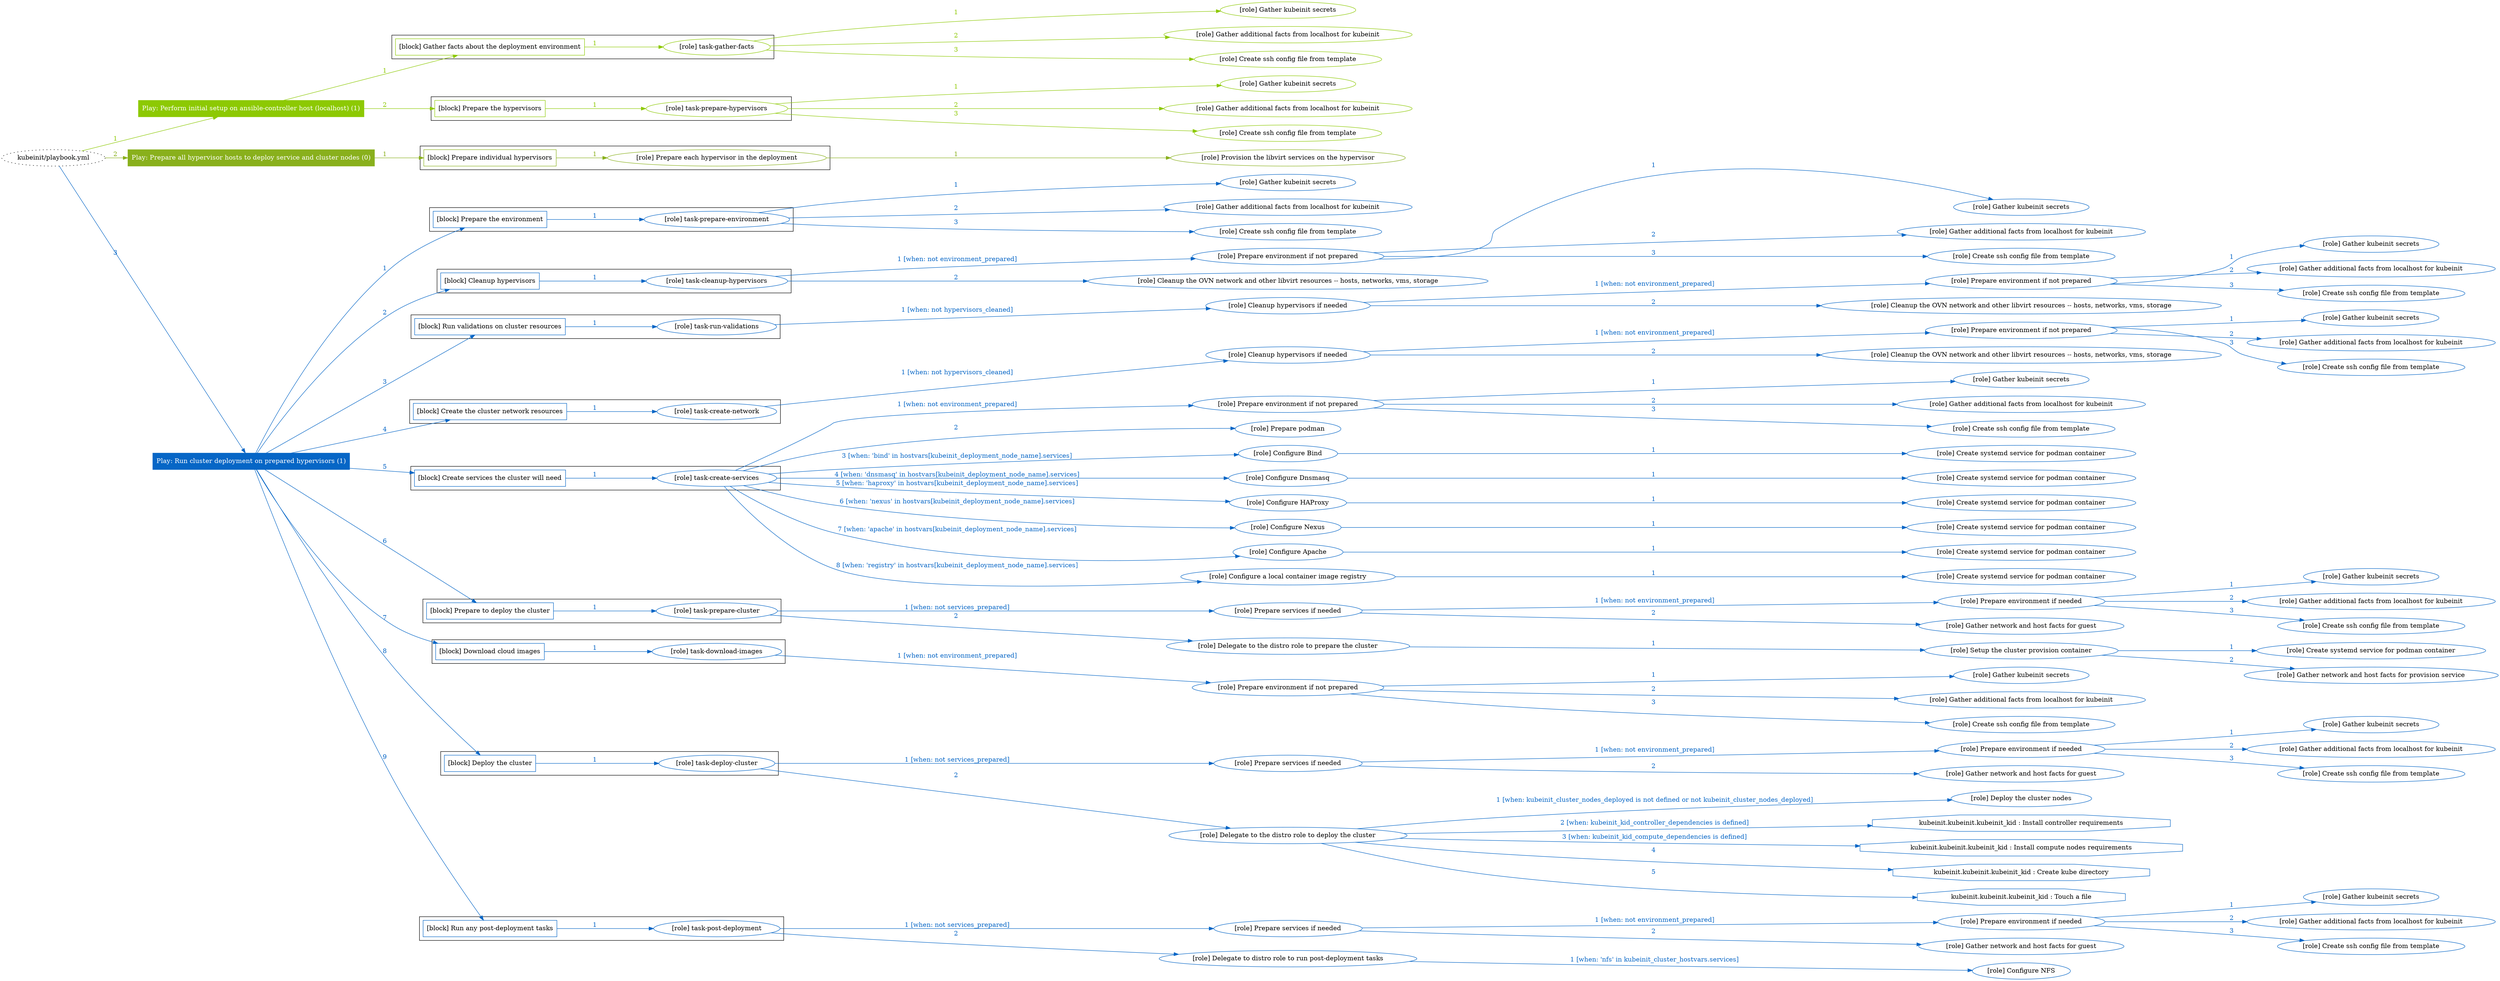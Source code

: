 digraph {
	graph [concentrate=true ordering=in rankdir=LR ratio=fill]
	edge [esep=5 sep=10]
	"kubeinit/playbook.yml" [id=root_node style=dotted]
	play_87744216 [label="Play: Perform initial setup on ansible-controller host (localhost) (1)" color="#8dc903" fontcolor="#ffffff" id=play_87744216 shape=box style=filled tooltip=localhost]
	"kubeinit/playbook.yml" -> play_87744216 [label="1 " color="#8dc903" fontcolor="#8dc903" id=edge_783f1b2d labeltooltip="1 " tooltip="1 "]
	subgraph "Gather kubeinit secrets" {
		role_5ed20a71 [label="[role] Gather kubeinit secrets" color="#8dc903" id=role_5ed20a71 tooltip="Gather kubeinit secrets"]
	}
	subgraph "Gather additional facts from localhost for kubeinit" {
		role_9ebfdf1c [label="[role] Gather additional facts from localhost for kubeinit" color="#8dc903" id=role_9ebfdf1c tooltip="Gather additional facts from localhost for kubeinit"]
	}
	subgraph "Create ssh config file from template" {
		role_c2c6ee69 [label="[role] Create ssh config file from template" color="#8dc903" id=role_c2c6ee69 tooltip="Create ssh config file from template"]
	}
	subgraph "task-gather-facts" {
		role_1424d19b [label="[role] task-gather-facts" color="#8dc903" id=role_1424d19b tooltip="task-gather-facts"]
		role_1424d19b -> role_5ed20a71 [label="1 " color="#8dc903" fontcolor="#8dc903" id=edge_bc8acbd7 labeltooltip="1 " tooltip="1 "]
		role_1424d19b -> role_9ebfdf1c [label="2 " color="#8dc903" fontcolor="#8dc903" id=edge_74421455 labeltooltip="2 " tooltip="2 "]
		role_1424d19b -> role_c2c6ee69 [label="3 " color="#8dc903" fontcolor="#8dc903" id=edge_9373c51a labeltooltip="3 " tooltip="3 "]
	}
	subgraph "Gather kubeinit secrets" {
		role_4db7e3df [label="[role] Gather kubeinit secrets" color="#8dc903" id=role_4db7e3df tooltip="Gather kubeinit secrets"]
	}
	subgraph "Gather additional facts from localhost for kubeinit" {
		role_b3f93b1d [label="[role] Gather additional facts from localhost for kubeinit" color="#8dc903" id=role_b3f93b1d tooltip="Gather additional facts from localhost for kubeinit"]
	}
	subgraph "Create ssh config file from template" {
		role_1d384cd2 [label="[role] Create ssh config file from template" color="#8dc903" id=role_1d384cd2 tooltip="Create ssh config file from template"]
	}
	subgraph "task-prepare-hypervisors" {
		role_fb4c38fb [label="[role] task-prepare-hypervisors" color="#8dc903" id=role_fb4c38fb tooltip="task-prepare-hypervisors"]
		role_fb4c38fb -> role_4db7e3df [label="1 " color="#8dc903" fontcolor="#8dc903" id=edge_da35d943 labeltooltip="1 " tooltip="1 "]
		role_fb4c38fb -> role_b3f93b1d [label="2 " color="#8dc903" fontcolor="#8dc903" id=edge_a77acbf8 labeltooltip="2 " tooltip="2 "]
		role_fb4c38fb -> role_1d384cd2 [label="3 " color="#8dc903" fontcolor="#8dc903" id=edge_43079ea0 labeltooltip="3 " tooltip="3 "]
	}
	subgraph "Play: Perform initial setup on ansible-controller host (localhost) (1)" {
		play_87744216 -> block_e7c56faa [label=1 color="#8dc903" fontcolor="#8dc903" id=edge_cc77d3c8 labeltooltip=1 tooltip=1]
		subgraph cluster_block_e7c56faa {
			block_e7c56faa [label="[block] Gather facts about the deployment environment" color="#8dc903" id=block_e7c56faa labeltooltip="Gather facts about the deployment environment" shape=box tooltip="Gather facts about the deployment environment"]
			block_e7c56faa -> role_1424d19b [label="1 " color="#8dc903" fontcolor="#8dc903" id=edge_bb77714d labeltooltip="1 " tooltip="1 "]
		}
		play_87744216 -> block_729bcf3f [label=2 color="#8dc903" fontcolor="#8dc903" id=edge_60694739 labeltooltip=2 tooltip=2]
		subgraph cluster_block_729bcf3f {
			block_729bcf3f [label="[block] Prepare the hypervisors" color="#8dc903" id=block_729bcf3f labeltooltip="Prepare the hypervisors" shape=box tooltip="Prepare the hypervisors"]
			block_729bcf3f -> role_fb4c38fb [label="1 " color="#8dc903" fontcolor="#8dc903" id=edge_d5e1c1d8 labeltooltip="1 " tooltip="1 "]
		}
	}
	play_64f4c56c [label="Play: Prepare all hypervisor hosts to deploy service and cluster nodes (0)" color="#89b01c" fontcolor="#ffffff" id=play_64f4c56c shape=box style=filled tooltip="Play: Prepare all hypervisor hosts to deploy service and cluster nodes (0)"]
	"kubeinit/playbook.yml" -> play_64f4c56c [label="2 " color="#89b01c" fontcolor="#89b01c" id=edge_37f96cc8 labeltooltip="2 " tooltip="2 "]
	subgraph "Provision the libvirt services on the hypervisor" {
		role_1d6f66a7 [label="[role] Provision the libvirt services on the hypervisor" color="#89b01c" id=role_1d6f66a7 tooltip="Provision the libvirt services on the hypervisor"]
	}
	subgraph "Prepare each hypervisor in the deployment" {
		role_347694f8 [label="[role] Prepare each hypervisor in the deployment" color="#89b01c" id=role_347694f8 tooltip="Prepare each hypervisor in the deployment"]
		role_347694f8 -> role_1d6f66a7 [label="1 " color="#89b01c" fontcolor="#89b01c" id=edge_466acc58 labeltooltip="1 " tooltip="1 "]
	}
	subgraph "Play: Prepare all hypervisor hosts to deploy service and cluster nodes (0)" {
		play_64f4c56c -> block_58c1aabf [label=1 color="#89b01c" fontcolor="#89b01c" id=edge_3d7fc870 labeltooltip=1 tooltip=1]
		subgraph cluster_block_58c1aabf {
			block_58c1aabf [label="[block] Prepare individual hypervisors" color="#89b01c" id=block_58c1aabf labeltooltip="Prepare individual hypervisors" shape=box tooltip="Prepare individual hypervisors"]
			block_58c1aabf -> role_347694f8 [label="1 " color="#89b01c" fontcolor="#89b01c" id=edge_9c6b50f3 labeltooltip="1 " tooltip="1 "]
		}
	}
	play_7e19c010 [label="Play: Run cluster deployment on prepared hypervisors (1)" color="#0666c6" fontcolor="#ffffff" id=play_7e19c010 shape=box style=filled tooltip=localhost]
	"kubeinit/playbook.yml" -> play_7e19c010 [label="3 " color="#0666c6" fontcolor="#0666c6" id=edge_bbd33968 labeltooltip="3 " tooltip="3 "]
	subgraph "Gather kubeinit secrets" {
		role_a8434f59 [label="[role] Gather kubeinit secrets" color="#0666c6" id=role_a8434f59 tooltip="Gather kubeinit secrets"]
	}
	subgraph "Gather additional facts from localhost for kubeinit" {
		role_b8ee7775 [label="[role] Gather additional facts from localhost for kubeinit" color="#0666c6" id=role_b8ee7775 tooltip="Gather additional facts from localhost for kubeinit"]
	}
	subgraph "Create ssh config file from template" {
		role_abe2c591 [label="[role] Create ssh config file from template" color="#0666c6" id=role_abe2c591 tooltip="Create ssh config file from template"]
	}
	subgraph "task-prepare-environment" {
		role_f1f3df4e [label="[role] task-prepare-environment" color="#0666c6" id=role_f1f3df4e tooltip="task-prepare-environment"]
		role_f1f3df4e -> role_a8434f59 [label="1 " color="#0666c6" fontcolor="#0666c6" id=edge_3a1c425b labeltooltip="1 " tooltip="1 "]
		role_f1f3df4e -> role_b8ee7775 [label="2 " color="#0666c6" fontcolor="#0666c6" id=edge_14216865 labeltooltip="2 " tooltip="2 "]
		role_f1f3df4e -> role_abe2c591 [label="3 " color="#0666c6" fontcolor="#0666c6" id=edge_6aa9bec4 labeltooltip="3 " tooltip="3 "]
	}
	subgraph "Gather kubeinit secrets" {
		role_7a92b614 [label="[role] Gather kubeinit secrets" color="#0666c6" id=role_7a92b614 tooltip="Gather kubeinit secrets"]
	}
	subgraph "Gather additional facts from localhost for kubeinit" {
		role_e27b1b84 [label="[role] Gather additional facts from localhost for kubeinit" color="#0666c6" id=role_e27b1b84 tooltip="Gather additional facts from localhost for kubeinit"]
	}
	subgraph "Create ssh config file from template" {
		role_3d5f3045 [label="[role] Create ssh config file from template" color="#0666c6" id=role_3d5f3045 tooltip="Create ssh config file from template"]
	}
	subgraph "Prepare environment if not prepared" {
		role_19b4db65 [label="[role] Prepare environment if not prepared" color="#0666c6" id=role_19b4db65 tooltip="Prepare environment if not prepared"]
		role_19b4db65 -> role_7a92b614 [label="1 " color="#0666c6" fontcolor="#0666c6" id=edge_63fef7df labeltooltip="1 " tooltip="1 "]
		role_19b4db65 -> role_e27b1b84 [label="2 " color="#0666c6" fontcolor="#0666c6" id=edge_d727a921 labeltooltip="2 " tooltip="2 "]
		role_19b4db65 -> role_3d5f3045 [label="3 " color="#0666c6" fontcolor="#0666c6" id=edge_bac75147 labeltooltip="3 " tooltip="3 "]
	}
	subgraph "Cleanup the OVN network and other libvirt resources -- hosts, networks, vms, storage" {
		role_fa8bf63c [label="[role] Cleanup the OVN network and other libvirt resources -- hosts, networks, vms, storage" color="#0666c6" id=role_fa8bf63c tooltip="Cleanup the OVN network and other libvirt resources -- hosts, networks, vms, storage"]
	}
	subgraph "task-cleanup-hypervisors" {
		role_d929c1a6 [label="[role] task-cleanup-hypervisors" color="#0666c6" id=role_d929c1a6 tooltip="task-cleanup-hypervisors"]
		role_d929c1a6 -> role_19b4db65 [label="1 [when: not environment_prepared]" color="#0666c6" fontcolor="#0666c6" id=edge_bd84b206 labeltooltip="1 [when: not environment_prepared]" tooltip="1 [when: not environment_prepared]"]
		role_d929c1a6 -> role_fa8bf63c [label="2 " color="#0666c6" fontcolor="#0666c6" id=edge_a25a2cb8 labeltooltip="2 " tooltip="2 "]
	}
	subgraph "Gather kubeinit secrets" {
		role_2538c2b7 [label="[role] Gather kubeinit secrets" color="#0666c6" id=role_2538c2b7 tooltip="Gather kubeinit secrets"]
	}
	subgraph "Gather additional facts from localhost for kubeinit" {
		role_e2a999ed [label="[role] Gather additional facts from localhost for kubeinit" color="#0666c6" id=role_e2a999ed tooltip="Gather additional facts from localhost for kubeinit"]
	}
	subgraph "Create ssh config file from template" {
		role_8ae20e9a [label="[role] Create ssh config file from template" color="#0666c6" id=role_8ae20e9a tooltip="Create ssh config file from template"]
	}
	subgraph "Prepare environment if not prepared" {
		role_6ca99ab0 [label="[role] Prepare environment if not prepared" color="#0666c6" id=role_6ca99ab0 tooltip="Prepare environment if not prepared"]
		role_6ca99ab0 -> role_2538c2b7 [label="1 " color="#0666c6" fontcolor="#0666c6" id=edge_8748ec2f labeltooltip="1 " tooltip="1 "]
		role_6ca99ab0 -> role_e2a999ed [label="2 " color="#0666c6" fontcolor="#0666c6" id=edge_15774a69 labeltooltip="2 " tooltip="2 "]
		role_6ca99ab0 -> role_8ae20e9a [label="3 " color="#0666c6" fontcolor="#0666c6" id=edge_2118d268 labeltooltip="3 " tooltip="3 "]
	}
	subgraph "Cleanup the OVN network and other libvirt resources -- hosts, networks, vms, storage" {
		role_f6861003 [label="[role] Cleanup the OVN network and other libvirt resources -- hosts, networks, vms, storage" color="#0666c6" id=role_f6861003 tooltip="Cleanup the OVN network and other libvirt resources -- hosts, networks, vms, storage"]
	}
	subgraph "Cleanup hypervisors if needed" {
		role_e544eaf1 [label="[role] Cleanup hypervisors if needed" color="#0666c6" id=role_e544eaf1 tooltip="Cleanup hypervisors if needed"]
		role_e544eaf1 -> role_6ca99ab0 [label="1 [when: not environment_prepared]" color="#0666c6" fontcolor="#0666c6" id=edge_1af9ed13 labeltooltip="1 [when: not environment_prepared]" tooltip="1 [when: not environment_prepared]"]
		role_e544eaf1 -> role_f6861003 [label="2 " color="#0666c6" fontcolor="#0666c6" id=edge_b265751c labeltooltip="2 " tooltip="2 "]
	}
	subgraph "task-run-validations" {
		role_cdcef7da [label="[role] task-run-validations" color="#0666c6" id=role_cdcef7da tooltip="task-run-validations"]
		role_cdcef7da -> role_e544eaf1 [label="1 [when: not hypervisors_cleaned]" color="#0666c6" fontcolor="#0666c6" id=edge_42e96c2a labeltooltip="1 [when: not hypervisors_cleaned]" tooltip="1 [when: not hypervisors_cleaned]"]
	}
	subgraph "Gather kubeinit secrets" {
		role_72e40a08 [label="[role] Gather kubeinit secrets" color="#0666c6" id=role_72e40a08 tooltip="Gather kubeinit secrets"]
	}
	subgraph "Gather additional facts from localhost for kubeinit" {
		role_9dfbae88 [label="[role] Gather additional facts from localhost for kubeinit" color="#0666c6" id=role_9dfbae88 tooltip="Gather additional facts from localhost for kubeinit"]
	}
	subgraph "Create ssh config file from template" {
		role_efec88c0 [label="[role] Create ssh config file from template" color="#0666c6" id=role_efec88c0 tooltip="Create ssh config file from template"]
	}
	subgraph "Prepare environment if not prepared" {
		role_59f907f3 [label="[role] Prepare environment if not prepared" color="#0666c6" id=role_59f907f3 tooltip="Prepare environment if not prepared"]
		role_59f907f3 -> role_72e40a08 [label="1 " color="#0666c6" fontcolor="#0666c6" id=edge_3d0b8f14 labeltooltip="1 " tooltip="1 "]
		role_59f907f3 -> role_9dfbae88 [label="2 " color="#0666c6" fontcolor="#0666c6" id=edge_ff2fbf8a labeltooltip="2 " tooltip="2 "]
		role_59f907f3 -> role_efec88c0 [label="3 " color="#0666c6" fontcolor="#0666c6" id=edge_e33069a9 labeltooltip="3 " tooltip="3 "]
	}
	subgraph "Cleanup the OVN network and other libvirt resources -- hosts, networks, vms, storage" {
		role_d753bf98 [label="[role] Cleanup the OVN network and other libvirt resources -- hosts, networks, vms, storage" color="#0666c6" id=role_d753bf98 tooltip="Cleanup the OVN network and other libvirt resources -- hosts, networks, vms, storage"]
	}
	subgraph "Cleanup hypervisors if needed" {
		role_a1bf213b [label="[role] Cleanup hypervisors if needed" color="#0666c6" id=role_a1bf213b tooltip="Cleanup hypervisors if needed"]
		role_a1bf213b -> role_59f907f3 [label="1 [when: not environment_prepared]" color="#0666c6" fontcolor="#0666c6" id=edge_f37fa018 labeltooltip="1 [when: not environment_prepared]" tooltip="1 [when: not environment_prepared]"]
		role_a1bf213b -> role_d753bf98 [label="2 " color="#0666c6" fontcolor="#0666c6" id=edge_a69d8652 labeltooltip="2 " tooltip="2 "]
	}
	subgraph "task-create-network" {
		role_4f6b344d [label="[role] task-create-network" color="#0666c6" id=role_4f6b344d tooltip="task-create-network"]
		role_4f6b344d -> role_a1bf213b [label="1 [when: not hypervisors_cleaned]" color="#0666c6" fontcolor="#0666c6" id=edge_59ea135b labeltooltip="1 [when: not hypervisors_cleaned]" tooltip="1 [when: not hypervisors_cleaned]"]
	}
	subgraph "Gather kubeinit secrets" {
		role_d021aad2 [label="[role] Gather kubeinit secrets" color="#0666c6" id=role_d021aad2 tooltip="Gather kubeinit secrets"]
	}
	subgraph "Gather additional facts from localhost for kubeinit" {
		role_ca59f54d [label="[role] Gather additional facts from localhost for kubeinit" color="#0666c6" id=role_ca59f54d tooltip="Gather additional facts from localhost for kubeinit"]
	}
	subgraph "Create ssh config file from template" {
		role_71c075ac [label="[role] Create ssh config file from template" color="#0666c6" id=role_71c075ac tooltip="Create ssh config file from template"]
	}
	subgraph "Prepare environment if not prepared" {
		role_d2699360 [label="[role] Prepare environment if not prepared" color="#0666c6" id=role_d2699360 tooltip="Prepare environment if not prepared"]
		role_d2699360 -> role_d021aad2 [label="1 " color="#0666c6" fontcolor="#0666c6" id=edge_641ffa68 labeltooltip="1 " tooltip="1 "]
		role_d2699360 -> role_ca59f54d [label="2 " color="#0666c6" fontcolor="#0666c6" id=edge_3d8a19f0 labeltooltip="2 " tooltip="2 "]
		role_d2699360 -> role_71c075ac [label="3 " color="#0666c6" fontcolor="#0666c6" id=edge_5b62833e labeltooltip="3 " tooltip="3 "]
	}
	subgraph "Prepare podman" {
		role_157b6674 [label="[role] Prepare podman" color="#0666c6" id=role_157b6674 tooltip="Prepare podman"]
	}
	subgraph "Create systemd service for podman container" {
		role_f012e730 [label="[role] Create systemd service for podman container" color="#0666c6" id=role_f012e730 tooltip="Create systemd service for podman container"]
	}
	subgraph "Configure Bind" {
		role_027072e1 [label="[role] Configure Bind" color="#0666c6" id=role_027072e1 tooltip="Configure Bind"]
		role_027072e1 -> role_f012e730 [label="1 " color="#0666c6" fontcolor="#0666c6" id=edge_1d69b356 labeltooltip="1 " tooltip="1 "]
	}
	subgraph "Create systemd service for podman container" {
		role_6a2f5372 [label="[role] Create systemd service for podman container" color="#0666c6" id=role_6a2f5372 tooltip="Create systemd service for podman container"]
	}
	subgraph "Configure Dnsmasq" {
		role_b1a15aa9 [label="[role] Configure Dnsmasq" color="#0666c6" id=role_b1a15aa9 tooltip="Configure Dnsmasq"]
		role_b1a15aa9 -> role_6a2f5372 [label="1 " color="#0666c6" fontcolor="#0666c6" id=edge_8e119a26 labeltooltip="1 " tooltip="1 "]
	}
	subgraph "Create systemd service for podman container" {
		role_058ec95d [label="[role] Create systemd service for podman container" color="#0666c6" id=role_058ec95d tooltip="Create systemd service for podman container"]
	}
	subgraph "Configure HAProxy" {
		role_a240aa59 [label="[role] Configure HAProxy" color="#0666c6" id=role_a240aa59 tooltip="Configure HAProxy"]
		role_a240aa59 -> role_058ec95d [label="1 " color="#0666c6" fontcolor="#0666c6" id=edge_0c0a3058 labeltooltip="1 " tooltip="1 "]
	}
	subgraph "Create systemd service for podman container" {
		role_0f476952 [label="[role] Create systemd service for podman container" color="#0666c6" id=role_0f476952 tooltip="Create systemd service for podman container"]
	}
	subgraph "Configure Nexus" {
		role_f6e7078f [label="[role] Configure Nexus" color="#0666c6" id=role_f6e7078f tooltip="Configure Nexus"]
		role_f6e7078f -> role_0f476952 [label="1 " color="#0666c6" fontcolor="#0666c6" id=edge_16407c67 labeltooltip="1 " tooltip="1 "]
	}
	subgraph "Create systemd service for podman container" {
		role_7d8fdad9 [label="[role] Create systemd service for podman container" color="#0666c6" id=role_7d8fdad9 tooltip="Create systemd service for podman container"]
	}
	subgraph "Configure Apache" {
		role_d2df0fcd [label="[role] Configure Apache" color="#0666c6" id=role_d2df0fcd tooltip="Configure Apache"]
		role_d2df0fcd -> role_7d8fdad9 [label="1 " color="#0666c6" fontcolor="#0666c6" id=edge_300c4b03 labeltooltip="1 " tooltip="1 "]
	}
	subgraph "Create systemd service for podman container" {
		role_17d70b04 [label="[role] Create systemd service for podman container" color="#0666c6" id=role_17d70b04 tooltip="Create systemd service for podman container"]
	}
	subgraph "Configure a local container image registry" {
		role_faa93901 [label="[role] Configure a local container image registry" color="#0666c6" id=role_faa93901 tooltip="Configure a local container image registry"]
		role_faa93901 -> role_17d70b04 [label="1 " color="#0666c6" fontcolor="#0666c6" id=edge_54e4bbb9 labeltooltip="1 " tooltip="1 "]
	}
	subgraph "task-create-services" {
		role_2f068fbc [label="[role] task-create-services" color="#0666c6" id=role_2f068fbc tooltip="task-create-services"]
		role_2f068fbc -> role_d2699360 [label="1 [when: not environment_prepared]" color="#0666c6" fontcolor="#0666c6" id=edge_0ff3d844 labeltooltip="1 [when: not environment_prepared]" tooltip="1 [when: not environment_prepared]"]
		role_2f068fbc -> role_157b6674 [label="2 " color="#0666c6" fontcolor="#0666c6" id=edge_51609ba6 labeltooltip="2 " tooltip="2 "]
		role_2f068fbc -> role_027072e1 [label="3 [when: 'bind' in hostvars[kubeinit_deployment_node_name].services]" color="#0666c6" fontcolor="#0666c6" id=edge_af68feb6 labeltooltip="3 [when: 'bind' in hostvars[kubeinit_deployment_node_name].services]" tooltip="3 [when: 'bind' in hostvars[kubeinit_deployment_node_name].services]"]
		role_2f068fbc -> role_b1a15aa9 [label="4 [when: 'dnsmasq' in hostvars[kubeinit_deployment_node_name].services]" color="#0666c6" fontcolor="#0666c6" id=edge_a3910de9 labeltooltip="4 [when: 'dnsmasq' in hostvars[kubeinit_deployment_node_name].services]" tooltip="4 [when: 'dnsmasq' in hostvars[kubeinit_deployment_node_name].services]"]
		role_2f068fbc -> role_a240aa59 [label="5 [when: 'haproxy' in hostvars[kubeinit_deployment_node_name].services]" color="#0666c6" fontcolor="#0666c6" id=edge_b5416ec7 labeltooltip="5 [when: 'haproxy' in hostvars[kubeinit_deployment_node_name].services]" tooltip="5 [when: 'haproxy' in hostvars[kubeinit_deployment_node_name].services]"]
		role_2f068fbc -> role_f6e7078f [label="6 [when: 'nexus' in hostvars[kubeinit_deployment_node_name].services]" color="#0666c6" fontcolor="#0666c6" id=edge_e7a869c3 labeltooltip="6 [when: 'nexus' in hostvars[kubeinit_deployment_node_name].services]" tooltip="6 [when: 'nexus' in hostvars[kubeinit_deployment_node_name].services]"]
		role_2f068fbc -> role_d2df0fcd [label="7 [when: 'apache' in hostvars[kubeinit_deployment_node_name].services]" color="#0666c6" fontcolor="#0666c6" id=edge_c4117bd9 labeltooltip="7 [when: 'apache' in hostvars[kubeinit_deployment_node_name].services]" tooltip="7 [when: 'apache' in hostvars[kubeinit_deployment_node_name].services]"]
		role_2f068fbc -> role_faa93901 [label="8 [when: 'registry' in hostvars[kubeinit_deployment_node_name].services]" color="#0666c6" fontcolor="#0666c6" id=edge_dc97f86b labeltooltip="8 [when: 'registry' in hostvars[kubeinit_deployment_node_name].services]" tooltip="8 [when: 'registry' in hostvars[kubeinit_deployment_node_name].services]"]
	}
	subgraph "Gather kubeinit secrets" {
		role_030d3893 [label="[role] Gather kubeinit secrets" color="#0666c6" id=role_030d3893 tooltip="Gather kubeinit secrets"]
	}
	subgraph "Gather additional facts from localhost for kubeinit" {
		role_66d4939c [label="[role] Gather additional facts from localhost for kubeinit" color="#0666c6" id=role_66d4939c tooltip="Gather additional facts from localhost for kubeinit"]
	}
	subgraph "Create ssh config file from template" {
		role_49fb5e74 [label="[role] Create ssh config file from template" color="#0666c6" id=role_49fb5e74 tooltip="Create ssh config file from template"]
	}
	subgraph "Prepare environment if needed" {
		role_e1faa88b [label="[role] Prepare environment if needed" color="#0666c6" id=role_e1faa88b tooltip="Prepare environment if needed"]
		role_e1faa88b -> role_030d3893 [label="1 " color="#0666c6" fontcolor="#0666c6" id=edge_77c4a16b labeltooltip="1 " tooltip="1 "]
		role_e1faa88b -> role_66d4939c [label="2 " color="#0666c6" fontcolor="#0666c6" id=edge_6a91dd32 labeltooltip="2 " tooltip="2 "]
		role_e1faa88b -> role_49fb5e74 [label="3 " color="#0666c6" fontcolor="#0666c6" id=edge_86f115ca labeltooltip="3 " tooltip="3 "]
	}
	subgraph "Gather network and host facts for guest" {
		role_71922096 [label="[role] Gather network and host facts for guest" color="#0666c6" id=role_71922096 tooltip="Gather network and host facts for guest"]
	}
	subgraph "Prepare services if needed" {
		role_417a0be1 [label="[role] Prepare services if needed" color="#0666c6" id=role_417a0be1 tooltip="Prepare services if needed"]
		role_417a0be1 -> role_e1faa88b [label="1 [when: not environment_prepared]" color="#0666c6" fontcolor="#0666c6" id=edge_71753b84 labeltooltip="1 [when: not environment_prepared]" tooltip="1 [when: not environment_prepared]"]
		role_417a0be1 -> role_71922096 [label="2 " color="#0666c6" fontcolor="#0666c6" id=edge_d2401c7b labeltooltip="2 " tooltip="2 "]
	}
	subgraph "Create systemd service for podman container" {
		role_fcaabd2d [label="[role] Create systemd service for podman container" color="#0666c6" id=role_fcaabd2d tooltip="Create systemd service for podman container"]
	}
	subgraph "Gather network and host facts for provision service" {
		role_37581bac [label="[role] Gather network and host facts for provision service" color="#0666c6" id=role_37581bac tooltip="Gather network and host facts for provision service"]
	}
	subgraph "Setup the cluster provision container" {
		role_6a8c9576 [label="[role] Setup the cluster provision container" color="#0666c6" id=role_6a8c9576 tooltip="Setup the cluster provision container"]
		role_6a8c9576 -> role_fcaabd2d [label="1 " color="#0666c6" fontcolor="#0666c6" id=edge_0bc10e88 labeltooltip="1 " tooltip="1 "]
		role_6a8c9576 -> role_37581bac [label="2 " color="#0666c6" fontcolor="#0666c6" id=edge_f3072c9d labeltooltip="2 " tooltip="2 "]
	}
	subgraph "Delegate to the distro role to prepare the cluster" {
		role_eac596dc [label="[role] Delegate to the distro role to prepare the cluster" color="#0666c6" id=role_eac596dc tooltip="Delegate to the distro role to prepare the cluster"]
		role_eac596dc -> role_6a8c9576 [label="1 " color="#0666c6" fontcolor="#0666c6" id=edge_732491c9 labeltooltip="1 " tooltip="1 "]
	}
	subgraph "task-prepare-cluster" {
		role_70f398bd [label="[role] task-prepare-cluster" color="#0666c6" id=role_70f398bd tooltip="task-prepare-cluster"]
		role_70f398bd -> role_417a0be1 [label="1 [when: not services_prepared]" color="#0666c6" fontcolor="#0666c6" id=edge_928391fd labeltooltip="1 [when: not services_prepared]" tooltip="1 [when: not services_prepared]"]
		role_70f398bd -> role_eac596dc [label="2 " color="#0666c6" fontcolor="#0666c6" id=edge_cf7a4aab labeltooltip="2 " tooltip="2 "]
	}
	subgraph "Gather kubeinit secrets" {
		role_ff90ef9e [label="[role] Gather kubeinit secrets" color="#0666c6" id=role_ff90ef9e tooltip="Gather kubeinit secrets"]
	}
	subgraph "Gather additional facts from localhost for kubeinit" {
		role_a56eada7 [label="[role] Gather additional facts from localhost for kubeinit" color="#0666c6" id=role_a56eada7 tooltip="Gather additional facts from localhost for kubeinit"]
	}
	subgraph "Create ssh config file from template" {
		role_20ef080a [label="[role] Create ssh config file from template" color="#0666c6" id=role_20ef080a tooltip="Create ssh config file from template"]
	}
	subgraph "Prepare environment if not prepared" {
		role_862ddce5 [label="[role] Prepare environment if not prepared" color="#0666c6" id=role_862ddce5 tooltip="Prepare environment if not prepared"]
		role_862ddce5 -> role_ff90ef9e [label="1 " color="#0666c6" fontcolor="#0666c6" id=edge_80a6d7e2 labeltooltip="1 " tooltip="1 "]
		role_862ddce5 -> role_a56eada7 [label="2 " color="#0666c6" fontcolor="#0666c6" id=edge_1e248142 labeltooltip="2 " tooltip="2 "]
		role_862ddce5 -> role_20ef080a [label="3 " color="#0666c6" fontcolor="#0666c6" id=edge_d137e40f labeltooltip="3 " tooltip="3 "]
	}
	subgraph "task-download-images" {
		role_c0ac61f3 [label="[role] task-download-images" color="#0666c6" id=role_c0ac61f3 tooltip="task-download-images"]
		role_c0ac61f3 -> role_862ddce5 [label="1 [when: not environment_prepared]" color="#0666c6" fontcolor="#0666c6" id=edge_d2574403 labeltooltip="1 [when: not environment_prepared]" tooltip="1 [when: not environment_prepared]"]
	}
	subgraph "Gather kubeinit secrets" {
		role_769aa73d [label="[role] Gather kubeinit secrets" color="#0666c6" id=role_769aa73d tooltip="Gather kubeinit secrets"]
	}
	subgraph "Gather additional facts from localhost for kubeinit" {
		role_cff1bdd9 [label="[role] Gather additional facts from localhost for kubeinit" color="#0666c6" id=role_cff1bdd9 tooltip="Gather additional facts from localhost for kubeinit"]
	}
	subgraph "Create ssh config file from template" {
		role_d5190d1f [label="[role] Create ssh config file from template" color="#0666c6" id=role_d5190d1f tooltip="Create ssh config file from template"]
	}
	subgraph "Prepare environment if needed" {
		role_211f00b2 [label="[role] Prepare environment if needed" color="#0666c6" id=role_211f00b2 tooltip="Prepare environment if needed"]
		role_211f00b2 -> role_769aa73d [label="1 " color="#0666c6" fontcolor="#0666c6" id=edge_72468f42 labeltooltip="1 " tooltip="1 "]
		role_211f00b2 -> role_cff1bdd9 [label="2 " color="#0666c6" fontcolor="#0666c6" id=edge_c55734f7 labeltooltip="2 " tooltip="2 "]
		role_211f00b2 -> role_d5190d1f [label="3 " color="#0666c6" fontcolor="#0666c6" id=edge_4e60f152 labeltooltip="3 " tooltip="3 "]
	}
	subgraph "Gather network and host facts for guest" {
		role_fb389797 [label="[role] Gather network and host facts for guest" color="#0666c6" id=role_fb389797 tooltip="Gather network and host facts for guest"]
	}
	subgraph "Prepare services if needed" {
		role_1e9a0beb [label="[role] Prepare services if needed" color="#0666c6" id=role_1e9a0beb tooltip="Prepare services if needed"]
		role_1e9a0beb -> role_211f00b2 [label="1 [when: not environment_prepared]" color="#0666c6" fontcolor="#0666c6" id=edge_61b23d6b labeltooltip="1 [when: not environment_prepared]" tooltip="1 [when: not environment_prepared]"]
		role_1e9a0beb -> role_fb389797 [label="2 " color="#0666c6" fontcolor="#0666c6" id=edge_25bb6d09 labeltooltip="2 " tooltip="2 "]
	}
	subgraph "Deploy the cluster nodes" {
		role_1c6e9e12 [label="[role] Deploy the cluster nodes" color="#0666c6" id=role_1c6e9e12 tooltip="Deploy the cluster nodes"]
	}
	subgraph "Delegate to the distro role to deploy the cluster" {
		role_6e0a8d8f [label="[role] Delegate to the distro role to deploy the cluster" color="#0666c6" id=role_6e0a8d8f tooltip="Delegate to the distro role to deploy the cluster"]
		role_6e0a8d8f -> role_1c6e9e12 [label="1 [when: kubeinit_cluster_nodes_deployed is not defined or not kubeinit_cluster_nodes_deployed]" color="#0666c6" fontcolor="#0666c6" id=edge_c5e9af9e labeltooltip="1 [when: kubeinit_cluster_nodes_deployed is not defined or not kubeinit_cluster_nodes_deployed]" tooltip="1 [when: kubeinit_cluster_nodes_deployed is not defined or not kubeinit_cluster_nodes_deployed]"]
		task_d3c6e35e [label="kubeinit.kubeinit.kubeinit_kid : Install controller requirements" color="#0666c6" id=task_d3c6e35e shape=octagon tooltip="kubeinit.kubeinit.kubeinit_kid : Install controller requirements"]
		role_6e0a8d8f -> task_d3c6e35e [label="2 [when: kubeinit_kid_controller_dependencies is defined]" color="#0666c6" fontcolor="#0666c6" id=edge_269fdee3 labeltooltip="2 [when: kubeinit_kid_controller_dependencies is defined]" tooltip="2 [when: kubeinit_kid_controller_dependencies is defined]"]
		task_4572fe7e [label="kubeinit.kubeinit.kubeinit_kid : Install compute nodes requirements" color="#0666c6" id=task_4572fe7e shape=octagon tooltip="kubeinit.kubeinit.kubeinit_kid : Install compute nodes requirements"]
		role_6e0a8d8f -> task_4572fe7e [label="3 [when: kubeinit_kid_compute_dependencies is defined]" color="#0666c6" fontcolor="#0666c6" id=edge_495d4635 labeltooltip="3 [when: kubeinit_kid_compute_dependencies is defined]" tooltip="3 [when: kubeinit_kid_compute_dependencies is defined]"]
		task_30441e06 [label="kubeinit.kubeinit.kubeinit_kid : Create kube directory" color="#0666c6" id=task_30441e06 shape=octagon tooltip="kubeinit.kubeinit.kubeinit_kid : Create kube directory"]
		role_6e0a8d8f -> task_30441e06 [label="4 " color="#0666c6" fontcolor="#0666c6" id=edge_f6fd77bb labeltooltip="4 " tooltip="4 "]
		task_47641b74 [label="kubeinit.kubeinit.kubeinit_kid : Touch a file" color="#0666c6" id=task_47641b74 shape=octagon tooltip="kubeinit.kubeinit.kubeinit_kid : Touch a file"]
		role_6e0a8d8f -> task_47641b74 [label="5 " color="#0666c6" fontcolor="#0666c6" id=edge_db4d38a8 labeltooltip="5 " tooltip="5 "]
	}
	subgraph "task-deploy-cluster" {
		role_c5c19744 [label="[role] task-deploy-cluster" color="#0666c6" id=role_c5c19744 tooltip="task-deploy-cluster"]
		role_c5c19744 -> role_1e9a0beb [label="1 [when: not services_prepared]" color="#0666c6" fontcolor="#0666c6" id=edge_2ed499ca labeltooltip="1 [when: not services_prepared]" tooltip="1 [when: not services_prepared]"]
		role_c5c19744 -> role_6e0a8d8f [label="2 " color="#0666c6" fontcolor="#0666c6" id=edge_02d8e48f labeltooltip="2 " tooltip="2 "]
	}
	subgraph "Gather kubeinit secrets" {
		role_d67e3c4a [label="[role] Gather kubeinit secrets" color="#0666c6" id=role_d67e3c4a tooltip="Gather kubeinit secrets"]
	}
	subgraph "Gather additional facts from localhost for kubeinit" {
		role_3d6dcd20 [label="[role] Gather additional facts from localhost for kubeinit" color="#0666c6" id=role_3d6dcd20 tooltip="Gather additional facts from localhost for kubeinit"]
	}
	subgraph "Create ssh config file from template" {
		role_b9e69db5 [label="[role] Create ssh config file from template" color="#0666c6" id=role_b9e69db5 tooltip="Create ssh config file from template"]
	}
	subgraph "Prepare environment if needed" {
		role_ae820dcb [label="[role] Prepare environment if needed" color="#0666c6" id=role_ae820dcb tooltip="Prepare environment if needed"]
		role_ae820dcb -> role_d67e3c4a [label="1 " color="#0666c6" fontcolor="#0666c6" id=edge_b4c1fcbd labeltooltip="1 " tooltip="1 "]
		role_ae820dcb -> role_3d6dcd20 [label="2 " color="#0666c6" fontcolor="#0666c6" id=edge_7acab3ad labeltooltip="2 " tooltip="2 "]
		role_ae820dcb -> role_b9e69db5 [label="3 " color="#0666c6" fontcolor="#0666c6" id=edge_04f3fe74 labeltooltip="3 " tooltip="3 "]
	}
	subgraph "Gather network and host facts for guest" {
		role_b9cb91da [label="[role] Gather network and host facts for guest" color="#0666c6" id=role_b9cb91da tooltip="Gather network and host facts for guest"]
	}
	subgraph "Prepare services if needed" {
		role_31034537 [label="[role] Prepare services if needed" color="#0666c6" id=role_31034537 tooltip="Prepare services if needed"]
		role_31034537 -> role_ae820dcb [label="1 [when: not environment_prepared]" color="#0666c6" fontcolor="#0666c6" id=edge_66cdcb52 labeltooltip="1 [when: not environment_prepared]" tooltip="1 [when: not environment_prepared]"]
		role_31034537 -> role_b9cb91da [label="2 " color="#0666c6" fontcolor="#0666c6" id=edge_ec9e5c50 labeltooltip="2 " tooltip="2 "]
	}
	subgraph "Configure NFS" {
		role_74947643 [label="[role] Configure NFS" color="#0666c6" id=role_74947643 tooltip="Configure NFS"]
	}
	subgraph "Delegate to distro role to run post-deployment tasks" {
		role_d5e6c66a [label="[role] Delegate to distro role to run post-deployment tasks" color="#0666c6" id=role_d5e6c66a tooltip="Delegate to distro role to run post-deployment tasks"]
		role_d5e6c66a -> role_74947643 [label="1 [when: 'nfs' in kubeinit_cluster_hostvars.services]" color="#0666c6" fontcolor="#0666c6" id=edge_0efe40ad labeltooltip="1 [when: 'nfs' in kubeinit_cluster_hostvars.services]" tooltip="1 [when: 'nfs' in kubeinit_cluster_hostvars.services]"]
	}
	subgraph "task-post-deployment" {
		role_7be4b218 [label="[role] task-post-deployment" color="#0666c6" id=role_7be4b218 tooltip="task-post-deployment"]
		role_7be4b218 -> role_31034537 [label="1 [when: not services_prepared]" color="#0666c6" fontcolor="#0666c6" id=edge_387a1c5e labeltooltip="1 [when: not services_prepared]" tooltip="1 [when: not services_prepared]"]
		role_7be4b218 -> role_d5e6c66a [label="2 " color="#0666c6" fontcolor="#0666c6" id=edge_07805227 labeltooltip="2 " tooltip="2 "]
	}
	subgraph "Play: Run cluster deployment on prepared hypervisors (1)" {
		play_7e19c010 -> block_96802b0e [label=1 color="#0666c6" fontcolor="#0666c6" id=edge_895d02e2 labeltooltip=1 tooltip=1]
		subgraph cluster_block_96802b0e {
			block_96802b0e [label="[block] Prepare the environment" color="#0666c6" id=block_96802b0e labeltooltip="Prepare the environment" shape=box tooltip="Prepare the environment"]
			block_96802b0e -> role_f1f3df4e [label="1 " color="#0666c6" fontcolor="#0666c6" id=edge_7717c2a5 labeltooltip="1 " tooltip="1 "]
		}
		play_7e19c010 -> block_349a0a83 [label=2 color="#0666c6" fontcolor="#0666c6" id=edge_34b9fbb1 labeltooltip=2 tooltip=2]
		subgraph cluster_block_349a0a83 {
			block_349a0a83 [label="[block] Cleanup hypervisors" color="#0666c6" id=block_349a0a83 labeltooltip="Cleanup hypervisors" shape=box tooltip="Cleanup hypervisors"]
			block_349a0a83 -> role_d929c1a6 [label="1 " color="#0666c6" fontcolor="#0666c6" id=edge_4800d8c4 labeltooltip="1 " tooltip="1 "]
		}
		play_7e19c010 -> block_91edd2a2 [label=3 color="#0666c6" fontcolor="#0666c6" id=edge_fc5f0680 labeltooltip=3 tooltip=3]
		subgraph cluster_block_91edd2a2 {
			block_91edd2a2 [label="[block] Run validations on cluster resources" color="#0666c6" id=block_91edd2a2 labeltooltip="Run validations on cluster resources" shape=box tooltip="Run validations on cluster resources"]
			block_91edd2a2 -> role_cdcef7da [label="1 " color="#0666c6" fontcolor="#0666c6" id=edge_3f72b2da labeltooltip="1 " tooltip="1 "]
		}
		play_7e19c010 -> block_e9661b93 [label=4 color="#0666c6" fontcolor="#0666c6" id=edge_6262f456 labeltooltip=4 tooltip=4]
		subgraph cluster_block_e9661b93 {
			block_e9661b93 [label="[block] Create the cluster network resources" color="#0666c6" id=block_e9661b93 labeltooltip="Create the cluster network resources" shape=box tooltip="Create the cluster network resources"]
			block_e9661b93 -> role_4f6b344d [label="1 " color="#0666c6" fontcolor="#0666c6" id=edge_c5499ff6 labeltooltip="1 " tooltip="1 "]
		}
		play_7e19c010 -> block_ef0a1a7a [label=5 color="#0666c6" fontcolor="#0666c6" id=edge_87f0b200 labeltooltip=5 tooltip=5]
		subgraph cluster_block_ef0a1a7a {
			block_ef0a1a7a [label="[block] Create services the cluster will need" color="#0666c6" id=block_ef0a1a7a labeltooltip="Create services the cluster will need" shape=box tooltip="Create services the cluster will need"]
			block_ef0a1a7a -> role_2f068fbc [label="1 " color="#0666c6" fontcolor="#0666c6" id=edge_0005d1c5 labeltooltip="1 " tooltip="1 "]
		}
		play_7e19c010 -> block_2e72d7ad [label=6 color="#0666c6" fontcolor="#0666c6" id=edge_39966d37 labeltooltip=6 tooltip=6]
		subgraph cluster_block_2e72d7ad {
			block_2e72d7ad [label="[block] Prepare to deploy the cluster" color="#0666c6" id=block_2e72d7ad labeltooltip="Prepare to deploy the cluster" shape=box tooltip="Prepare to deploy the cluster"]
			block_2e72d7ad -> role_70f398bd [label="1 " color="#0666c6" fontcolor="#0666c6" id=edge_c917425b labeltooltip="1 " tooltip="1 "]
		}
		play_7e19c010 -> block_a959f7c8 [label=7 color="#0666c6" fontcolor="#0666c6" id=edge_046af247 labeltooltip=7 tooltip=7]
		subgraph cluster_block_a959f7c8 {
			block_a959f7c8 [label="[block] Download cloud images" color="#0666c6" id=block_a959f7c8 labeltooltip="Download cloud images" shape=box tooltip="Download cloud images"]
			block_a959f7c8 -> role_c0ac61f3 [label="1 " color="#0666c6" fontcolor="#0666c6" id=edge_af43e647 labeltooltip="1 " tooltip="1 "]
		}
		play_7e19c010 -> block_51c14a0d [label=8 color="#0666c6" fontcolor="#0666c6" id=edge_dddf1579 labeltooltip=8 tooltip=8]
		subgraph cluster_block_51c14a0d {
			block_51c14a0d [label="[block] Deploy the cluster" color="#0666c6" id=block_51c14a0d labeltooltip="Deploy the cluster" shape=box tooltip="Deploy the cluster"]
			block_51c14a0d -> role_c5c19744 [label="1 " color="#0666c6" fontcolor="#0666c6" id=edge_f304f34b labeltooltip="1 " tooltip="1 "]
		}
		play_7e19c010 -> block_3c605f43 [label=9 color="#0666c6" fontcolor="#0666c6" id=edge_b2a2a067 labeltooltip=9 tooltip=9]
		subgraph cluster_block_3c605f43 {
			block_3c605f43 [label="[block] Run any post-deployment tasks" color="#0666c6" id=block_3c605f43 labeltooltip="Run any post-deployment tasks" shape=box tooltip="Run any post-deployment tasks"]
			block_3c605f43 -> role_7be4b218 [label="1 " color="#0666c6" fontcolor="#0666c6" id=edge_e75e1d83 labeltooltip="1 " tooltip="1 "]
		}
	}
}

